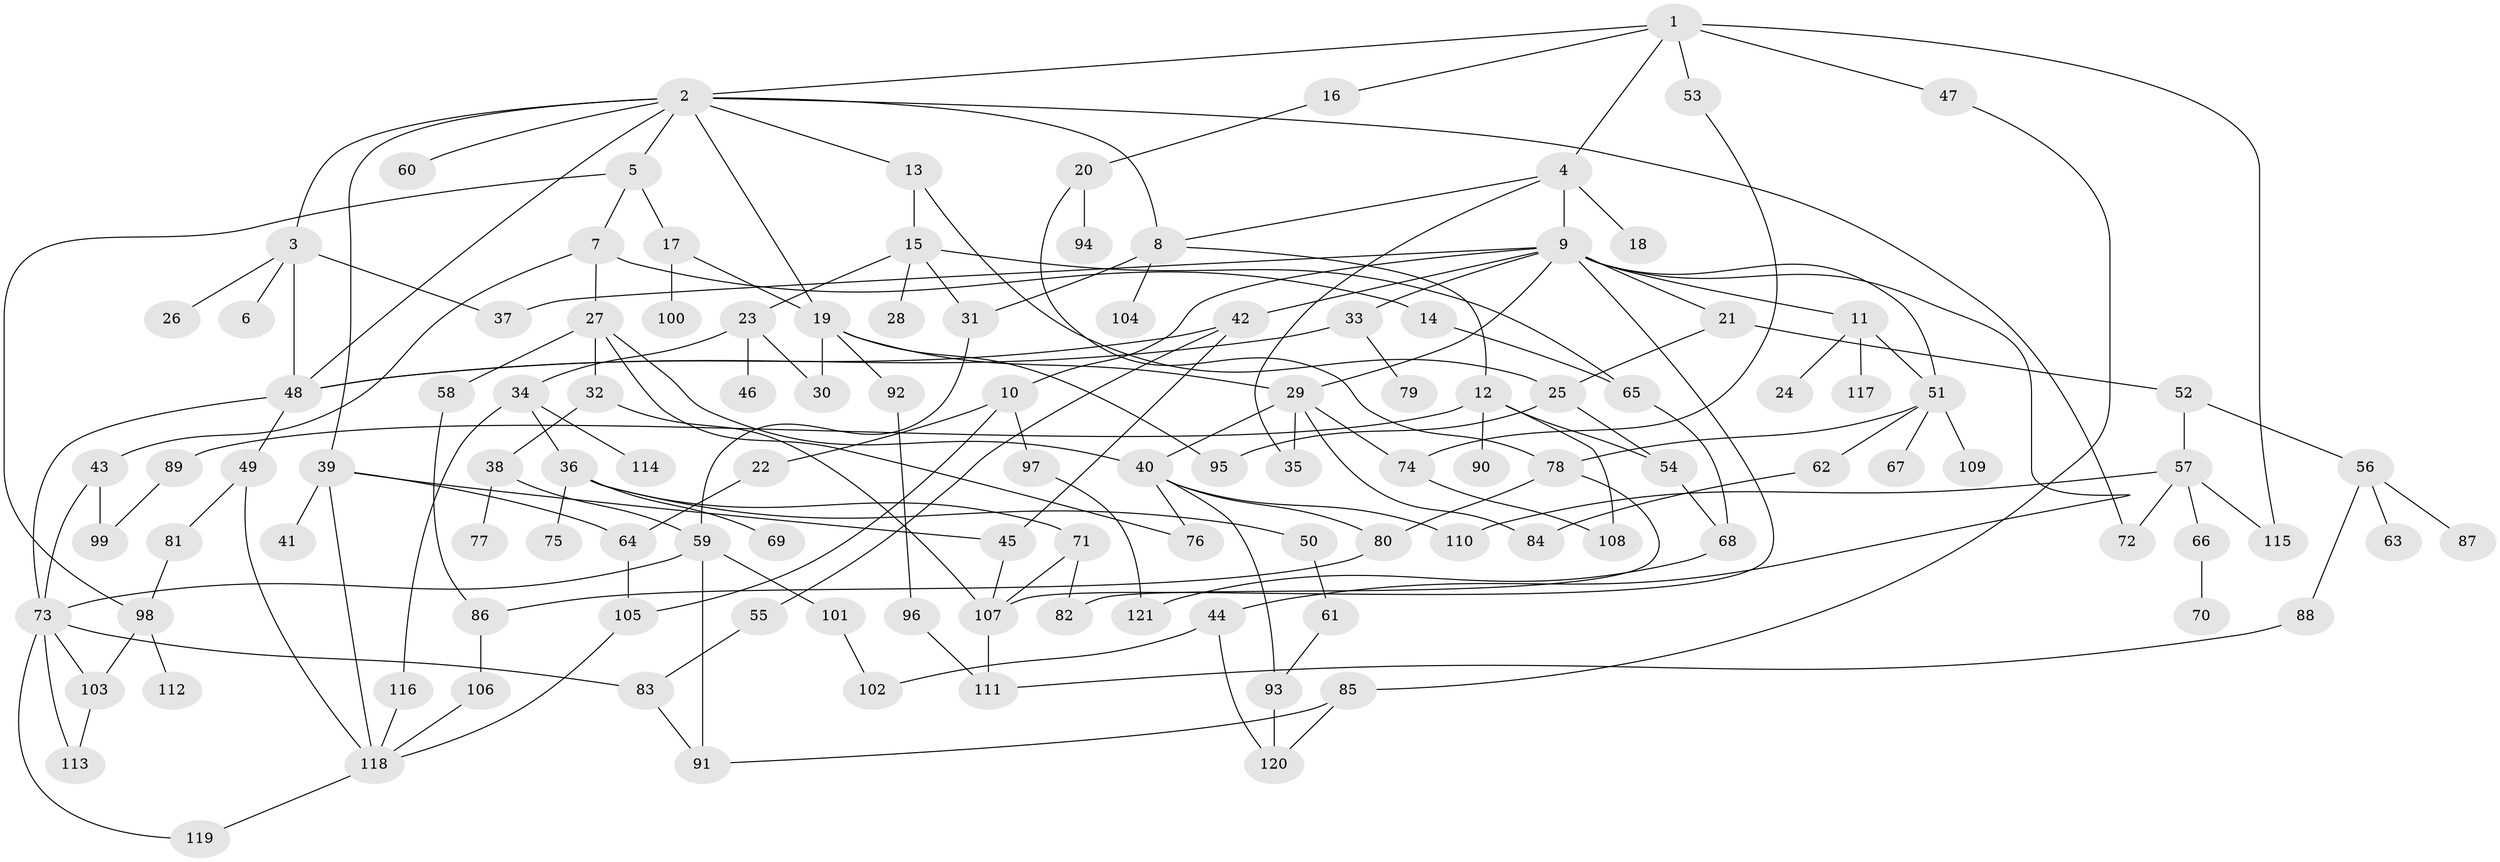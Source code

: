 // Generated by graph-tools (version 1.1) at 2025/34/03/09/25 02:34:20]
// undirected, 121 vertices, 176 edges
graph export_dot {
graph [start="1"]
  node [color=gray90,style=filled];
  1;
  2;
  3;
  4;
  5;
  6;
  7;
  8;
  9;
  10;
  11;
  12;
  13;
  14;
  15;
  16;
  17;
  18;
  19;
  20;
  21;
  22;
  23;
  24;
  25;
  26;
  27;
  28;
  29;
  30;
  31;
  32;
  33;
  34;
  35;
  36;
  37;
  38;
  39;
  40;
  41;
  42;
  43;
  44;
  45;
  46;
  47;
  48;
  49;
  50;
  51;
  52;
  53;
  54;
  55;
  56;
  57;
  58;
  59;
  60;
  61;
  62;
  63;
  64;
  65;
  66;
  67;
  68;
  69;
  70;
  71;
  72;
  73;
  74;
  75;
  76;
  77;
  78;
  79;
  80;
  81;
  82;
  83;
  84;
  85;
  86;
  87;
  88;
  89;
  90;
  91;
  92;
  93;
  94;
  95;
  96;
  97;
  98;
  99;
  100;
  101;
  102;
  103;
  104;
  105;
  106;
  107;
  108;
  109;
  110;
  111;
  112;
  113;
  114;
  115;
  116;
  117;
  118;
  119;
  120;
  121;
  1 -- 2;
  1 -- 4;
  1 -- 16;
  1 -- 47;
  1 -- 53;
  1 -- 115;
  2 -- 3;
  2 -- 5;
  2 -- 8;
  2 -- 13;
  2 -- 19;
  2 -- 39;
  2 -- 48;
  2 -- 60;
  2 -- 72;
  3 -- 6;
  3 -- 26;
  3 -- 48;
  3 -- 37;
  4 -- 9;
  4 -- 18;
  4 -- 35;
  4 -- 8;
  5 -- 7;
  5 -- 17;
  5 -- 98;
  7 -- 14;
  7 -- 27;
  7 -- 43;
  8 -- 12;
  8 -- 31;
  8 -- 104;
  9 -- 10;
  9 -- 11;
  9 -- 21;
  9 -- 33;
  9 -- 37;
  9 -- 42;
  9 -- 44;
  9 -- 51;
  9 -- 29;
  9 -- 107;
  10 -- 22;
  10 -- 97;
  10 -- 105;
  11 -- 24;
  11 -- 117;
  11 -- 51;
  12 -- 89;
  12 -- 90;
  12 -- 108;
  12 -- 54;
  13 -- 15;
  13 -- 25;
  14 -- 65;
  15 -- 23;
  15 -- 28;
  15 -- 65;
  15 -- 31;
  16 -- 20;
  17 -- 100;
  17 -- 19;
  19 -- 29;
  19 -- 30;
  19 -- 92;
  19 -- 95;
  20 -- 78;
  20 -- 94;
  21 -- 25;
  21 -- 52;
  22 -- 64;
  23 -- 34;
  23 -- 46;
  23 -- 30;
  25 -- 54;
  25 -- 95;
  27 -- 32;
  27 -- 58;
  27 -- 76;
  27 -- 40;
  29 -- 35;
  29 -- 40;
  29 -- 74;
  29 -- 84;
  31 -- 59;
  32 -- 38;
  32 -- 107;
  33 -- 79;
  33 -- 48;
  34 -- 36;
  34 -- 114;
  34 -- 116;
  36 -- 50;
  36 -- 69;
  36 -- 71;
  36 -- 75;
  38 -- 59;
  38 -- 77;
  39 -- 41;
  39 -- 45;
  39 -- 64;
  39 -- 118;
  40 -- 80;
  40 -- 93;
  40 -- 110;
  40 -- 76;
  42 -- 55;
  42 -- 48;
  42 -- 45;
  43 -- 73;
  43 -- 99;
  44 -- 102;
  44 -- 120;
  45 -- 107;
  47 -- 85;
  48 -- 49;
  48 -- 73;
  49 -- 81;
  49 -- 118;
  50 -- 61;
  51 -- 62;
  51 -- 67;
  51 -- 109;
  51 -- 78;
  52 -- 56;
  52 -- 57;
  53 -- 74;
  54 -- 68;
  55 -- 83;
  56 -- 63;
  56 -- 87;
  56 -- 88;
  57 -- 66;
  57 -- 110;
  57 -- 115;
  57 -- 72;
  58 -- 86;
  59 -- 101;
  59 -- 73;
  59 -- 91;
  61 -- 93;
  62 -- 84;
  64 -- 105;
  65 -- 68;
  66 -- 70;
  68 -- 121;
  71 -- 82;
  71 -- 107;
  73 -- 103;
  73 -- 119;
  73 -- 83;
  73 -- 113;
  74 -- 108;
  78 -- 80;
  78 -- 82;
  80 -- 86;
  81 -- 98;
  83 -- 91;
  85 -- 91;
  85 -- 120;
  86 -- 106;
  88 -- 111;
  89 -- 99;
  92 -- 96;
  93 -- 120;
  96 -- 111;
  97 -- 121;
  98 -- 112;
  98 -- 103;
  101 -- 102;
  103 -- 113;
  105 -- 118;
  106 -- 118;
  107 -- 111;
  116 -- 118;
  118 -- 119;
}
